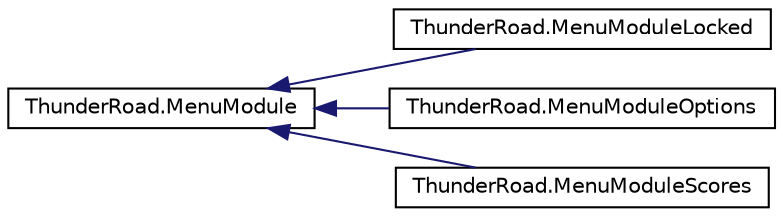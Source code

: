 digraph "Graphical Class Hierarchy"
{
 // LATEX_PDF_SIZE
  edge [fontname="Helvetica",fontsize="10",labelfontname="Helvetica",labelfontsize="10"];
  node [fontname="Helvetica",fontsize="10",shape=record];
  rankdir="LR";
  Node0 [label="ThunderRoad.MenuModule",height=0.2,width=0.4,color="black", fillcolor="white", style="filled",URL="$class_thunder_road_1_1_menu_module.html",tooltip="Class MenuModule."];
  Node0 -> Node1 [dir="back",color="midnightblue",fontsize="10",style="solid",fontname="Helvetica"];
  Node1 [label="ThunderRoad.MenuModuleLocked",height=0.2,width=0.4,color="black", fillcolor="white", style="filled",URL="$class_thunder_road_1_1_menu_module_locked.html",tooltip="Class MenuModuleLocked. Implements the ThunderRoad.MenuModule"];
  Node0 -> Node2 [dir="back",color="midnightblue",fontsize="10",style="solid",fontname="Helvetica"];
  Node2 [label="ThunderRoad.MenuModuleOptions",height=0.2,width=0.4,color="black", fillcolor="white", style="filled",URL="$class_thunder_road_1_1_menu_module_options.html",tooltip="Class MenuModuleOptions. Implements the ThunderRoad.MenuModule"];
  Node0 -> Node3 [dir="back",color="midnightblue",fontsize="10",style="solid",fontname="Helvetica"];
  Node3 [label="ThunderRoad.MenuModuleScores",height=0.2,width=0.4,color="black", fillcolor="white", style="filled",URL="$class_thunder_road_1_1_menu_module_scores.html",tooltip="Class MenuModuleScores. Implements the ThunderRoad.MenuModule"];
}
